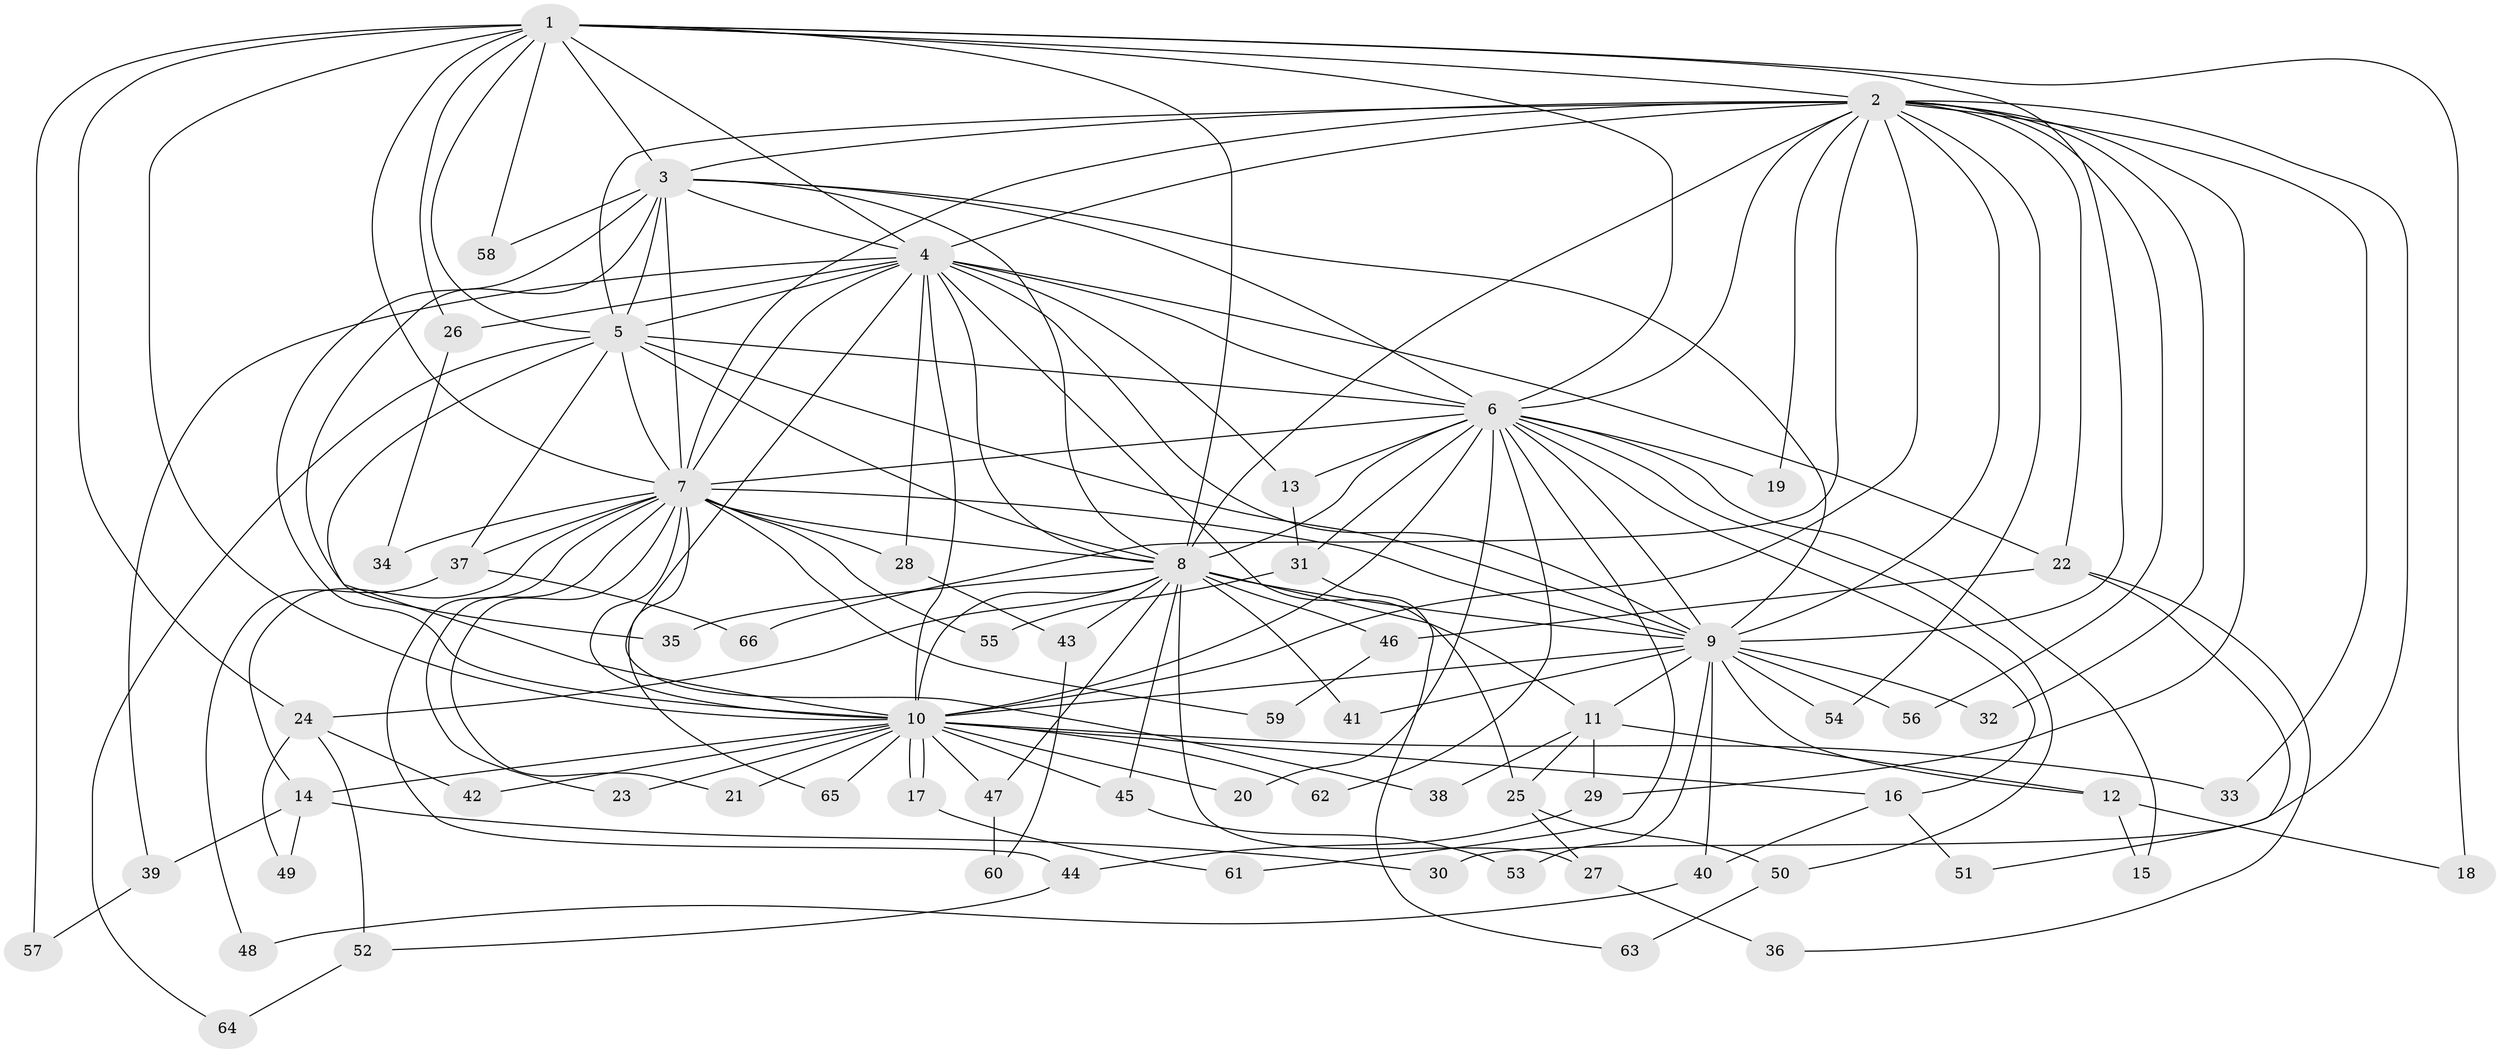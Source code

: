 // coarse degree distribution, {13: 0.02040816326530612, 22: 0.02040816326530612, 8: 0.02040816326530612, 14: 0.02040816326530612, 17: 0.04081632653061224, 15: 0.02040816326530612, 19: 0.02040816326530612, 7: 0.02040816326530612, 4: 0.061224489795918366, 5: 0.10204081632653061, 2: 0.42857142857142855, 3: 0.20408163265306123, 1: 0.02040816326530612}
// Generated by graph-tools (version 1.1) at 2025/41/03/06/25 10:41:44]
// undirected, 66 vertices, 157 edges
graph export_dot {
graph [start="1"]
  node [color=gray90,style=filled];
  1;
  2;
  3;
  4;
  5;
  6;
  7;
  8;
  9;
  10;
  11;
  12;
  13;
  14;
  15;
  16;
  17;
  18;
  19;
  20;
  21;
  22;
  23;
  24;
  25;
  26;
  27;
  28;
  29;
  30;
  31;
  32;
  33;
  34;
  35;
  36;
  37;
  38;
  39;
  40;
  41;
  42;
  43;
  44;
  45;
  46;
  47;
  48;
  49;
  50;
  51;
  52;
  53;
  54;
  55;
  56;
  57;
  58;
  59;
  60;
  61;
  62;
  63;
  64;
  65;
  66;
  1 -- 2;
  1 -- 3;
  1 -- 4;
  1 -- 5;
  1 -- 6;
  1 -- 7;
  1 -- 8;
  1 -- 9;
  1 -- 10;
  1 -- 18;
  1 -- 24;
  1 -- 26;
  1 -- 57;
  1 -- 58;
  2 -- 3;
  2 -- 4;
  2 -- 5;
  2 -- 6;
  2 -- 7;
  2 -- 8;
  2 -- 9;
  2 -- 10;
  2 -- 19;
  2 -- 22;
  2 -- 29;
  2 -- 30;
  2 -- 32;
  2 -- 33;
  2 -- 54;
  2 -- 56;
  2 -- 66;
  3 -- 4;
  3 -- 5;
  3 -- 6;
  3 -- 7;
  3 -- 8;
  3 -- 9;
  3 -- 10;
  3 -- 35;
  3 -- 58;
  4 -- 5;
  4 -- 6;
  4 -- 7;
  4 -- 8;
  4 -- 9;
  4 -- 10;
  4 -- 13;
  4 -- 22;
  4 -- 25;
  4 -- 26;
  4 -- 28;
  4 -- 39;
  4 -- 65;
  5 -- 6;
  5 -- 7;
  5 -- 8;
  5 -- 9;
  5 -- 10;
  5 -- 37;
  5 -- 64;
  6 -- 7;
  6 -- 8;
  6 -- 9;
  6 -- 10;
  6 -- 13;
  6 -- 15;
  6 -- 16;
  6 -- 19;
  6 -- 20;
  6 -- 31;
  6 -- 50;
  6 -- 61;
  6 -- 62;
  7 -- 8;
  7 -- 9;
  7 -- 10;
  7 -- 14;
  7 -- 21;
  7 -- 23;
  7 -- 28;
  7 -- 34;
  7 -- 37;
  7 -- 38;
  7 -- 44;
  7 -- 55;
  7 -- 59;
  8 -- 9;
  8 -- 10;
  8 -- 11;
  8 -- 24;
  8 -- 27;
  8 -- 35;
  8 -- 41;
  8 -- 43;
  8 -- 45;
  8 -- 46;
  8 -- 47;
  9 -- 10;
  9 -- 11;
  9 -- 12;
  9 -- 32;
  9 -- 40;
  9 -- 41;
  9 -- 53;
  9 -- 54;
  9 -- 56;
  10 -- 14;
  10 -- 16;
  10 -- 17;
  10 -- 17;
  10 -- 20;
  10 -- 21;
  10 -- 23;
  10 -- 33;
  10 -- 42;
  10 -- 45;
  10 -- 47;
  10 -- 62;
  10 -- 65;
  11 -- 12;
  11 -- 25;
  11 -- 29;
  11 -- 38;
  12 -- 15;
  12 -- 18;
  13 -- 31;
  14 -- 30;
  14 -- 39;
  14 -- 49;
  16 -- 40;
  16 -- 51;
  17 -- 61;
  22 -- 36;
  22 -- 46;
  22 -- 51;
  24 -- 42;
  24 -- 49;
  24 -- 52;
  25 -- 27;
  25 -- 50;
  26 -- 34;
  27 -- 36;
  28 -- 43;
  29 -- 44;
  31 -- 55;
  31 -- 63;
  37 -- 48;
  37 -- 66;
  39 -- 57;
  40 -- 48;
  43 -- 60;
  44 -- 52;
  45 -- 53;
  46 -- 59;
  47 -- 60;
  50 -- 63;
  52 -- 64;
}
